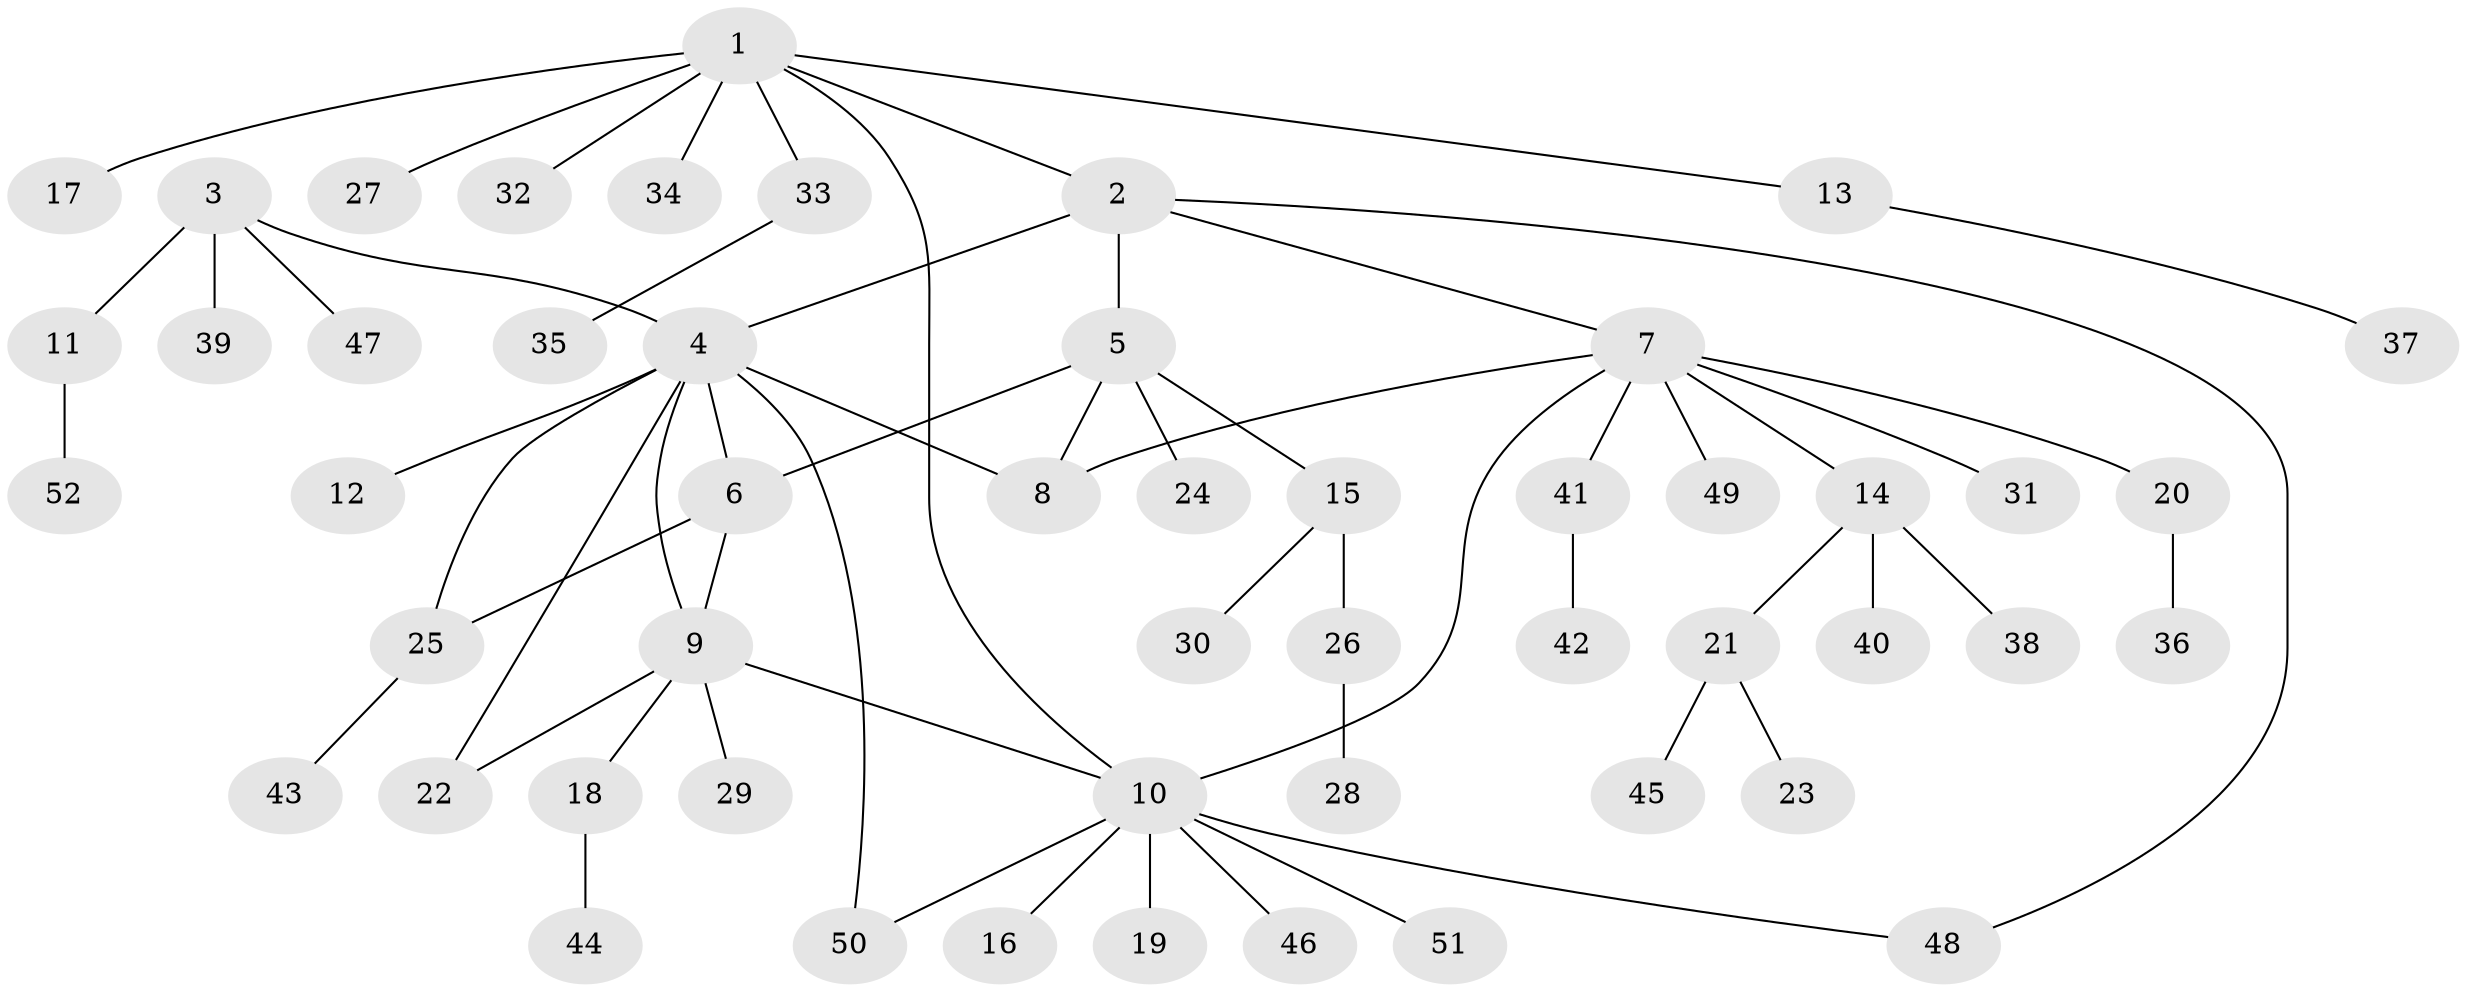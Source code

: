 // coarse degree distribution, {6: 0.1111111111111111, 7: 0.037037037037037035, 5: 0.037037037037037035, 3: 0.1111111111111111, 4: 0.037037037037037035, 1: 0.5555555555555556, 2: 0.1111111111111111}
// Generated by graph-tools (version 1.1) at 2025/52/03/04/25 22:52:31]
// undirected, 52 vertices, 61 edges
graph export_dot {
  node [color=gray90,style=filled];
  1;
  2;
  3;
  4;
  5;
  6;
  7;
  8;
  9;
  10;
  11;
  12;
  13;
  14;
  15;
  16;
  17;
  18;
  19;
  20;
  21;
  22;
  23;
  24;
  25;
  26;
  27;
  28;
  29;
  30;
  31;
  32;
  33;
  34;
  35;
  36;
  37;
  38;
  39;
  40;
  41;
  42;
  43;
  44;
  45;
  46;
  47;
  48;
  49;
  50;
  51;
  52;
  1 -- 2;
  1 -- 10;
  1 -- 13;
  1 -- 17;
  1 -- 27;
  1 -- 32;
  1 -- 33;
  1 -- 34;
  2 -- 4;
  2 -- 5;
  2 -- 7;
  2 -- 48;
  3 -- 4;
  3 -- 11;
  3 -- 39;
  3 -- 47;
  4 -- 6;
  4 -- 8;
  4 -- 9;
  4 -- 12;
  4 -- 22;
  4 -- 25;
  4 -- 50;
  5 -- 6;
  5 -- 8;
  5 -- 15;
  5 -- 24;
  6 -- 9;
  6 -- 25;
  7 -- 8;
  7 -- 10;
  7 -- 14;
  7 -- 20;
  7 -- 31;
  7 -- 41;
  7 -- 49;
  9 -- 10;
  9 -- 18;
  9 -- 22;
  9 -- 29;
  10 -- 16;
  10 -- 19;
  10 -- 46;
  10 -- 48;
  10 -- 50;
  10 -- 51;
  11 -- 52;
  13 -- 37;
  14 -- 21;
  14 -- 38;
  14 -- 40;
  15 -- 26;
  15 -- 30;
  18 -- 44;
  20 -- 36;
  21 -- 23;
  21 -- 45;
  25 -- 43;
  26 -- 28;
  33 -- 35;
  41 -- 42;
}
